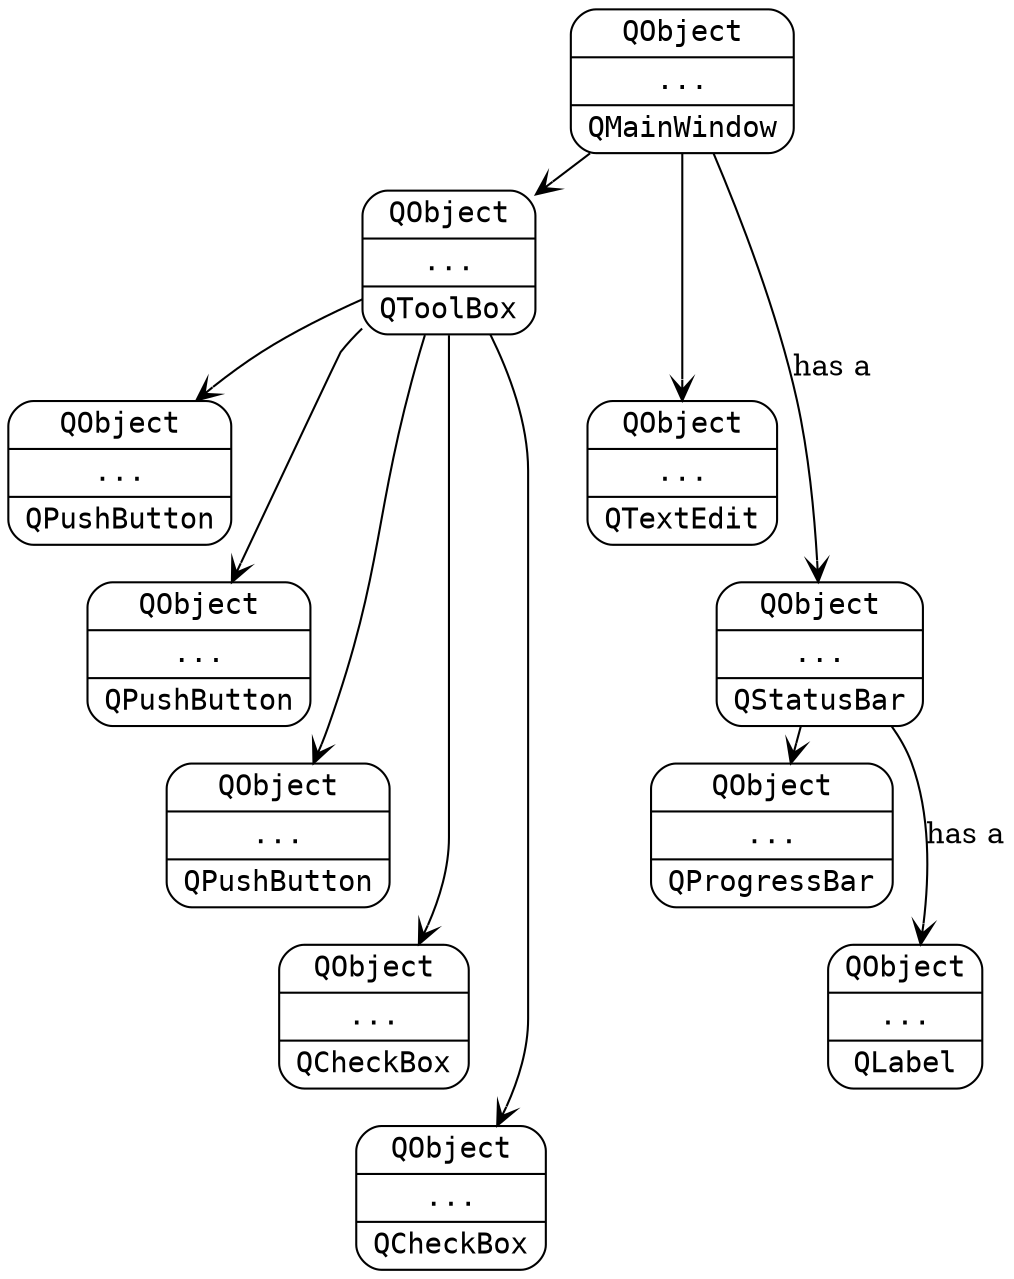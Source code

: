digraph QObjectTree {

ranksep=0.1

node [fontname="monospace"]

node [shape="Mrecord"]

QMainWindow [label="{QObject|...|QMainWindow}"]
QToolBox [label="{QObject|...|QToolBox}"]
QPushButton1 [label="{QObject|...|QPushButton}"]
QPushButton2 [label="{QObject|...|QPushButton}"]
QPushButton3 [label="{QObject|...|QPushButton}"]
QCheckBox1[label="{QObject|...|QCheckBox}"]
QCheckBox2[label="{QObject|...|QCheckBox}"]
QTextEdit [label="{QObject|...|QTextEdit}"]
QStatusBar [label="{QObject|...|QStatusBar}"]
QProgressBar [label="{QObject|...|QProgressBar}"]
QLabel [label="{QObject|...|QLabel}"]

edge [arrowhead="vee"]

QMainWindow -> QToolBox
QToolBox -> QPushButton1
QToolBox -> QPushButton2
QToolBox -> QPushButton3
QToolBox -> QCheckBox1
QToolBox -> QCheckBox2
QMainWindow -> QTextEdit
QMainWindow -> QStatusBar [label="has a"]
QStatusBar -> QProgressBar
QStatusBar -> QLabel [label="has a"]

edge [style="invis"]

QToolBox -> QTextEdit
QPushButton1 -> QPushButton2
QPushButton2 -> QPushButton3
QPushButton3 -> QCheckBox1
QCheckBox1 -> QCheckBox2


QTextEdit -> QStatusBar

QProgressBar -> QLabel

}
